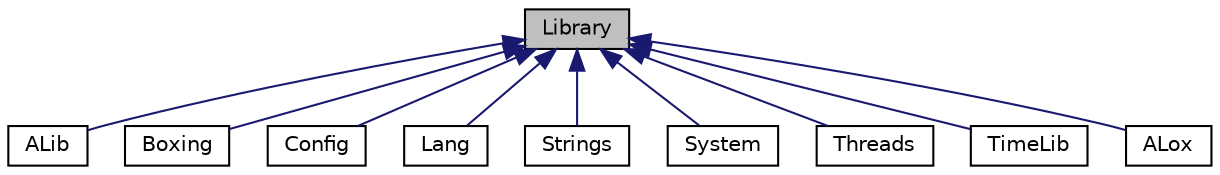 digraph "Library"
{
  edge [fontname="Helvetica",fontsize="10",labelfontname="Helvetica",labelfontsize="10"];
  node [fontname="Helvetica",fontsize="10",shape=record];
  Node0 [label="Library",height=0.2,width=0.4,color="black", fillcolor="grey75", style="filled", fontcolor="black"];
  Node0 -> Node1 [dir="back",color="midnightblue",fontsize="10",style="solid",fontname="Helvetica"];
  Node1 [label="ALib",height=0.2,width=0.4,color="black", fillcolor="white", style="filled",URL="$classaworx_1_1lib_1_1ALib.html"];
  Node0 -> Node2 [dir="back",color="midnightblue",fontsize="10",style="solid",fontname="Helvetica"];
  Node2 [label="Boxing",height=0.2,width=0.4,color="black", fillcolor="white", style="filled",URL="$classaworx_1_1lib_1_1boxing_1_1Boxing.html"];
  Node0 -> Node3 [dir="back",color="midnightblue",fontsize="10",style="solid",fontname="Helvetica"];
  Node3 [label="Config",height=0.2,width=0.4,color="black", fillcolor="white", style="filled",URL="$classaworx_1_1lib_1_1config_1_1Config.html"];
  Node0 -> Node4 [dir="back",color="midnightblue",fontsize="10",style="solid",fontname="Helvetica"];
  Node4 [label="Lang",height=0.2,width=0.4,color="black", fillcolor="white", style="filled",URL="$classaworx_1_1lib_1_1lang_1_1Lang.html"];
  Node0 -> Node5 [dir="back",color="midnightblue",fontsize="10",style="solid",fontname="Helvetica"];
  Node5 [label="Strings",height=0.2,width=0.4,color="black", fillcolor="white", style="filled",URL="$classaworx_1_1lib_1_1strings_1_1Strings.html"];
  Node0 -> Node6 [dir="back",color="midnightblue",fontsize="10",style="solid",fontname="Helvetica"];
  Node6 [label="System",height=0.2,width=0.4,color="black", fillcolor="white", style="filled",URL="$classaworx_1_1lib_1_1system_1_1System.html"];
  Node0 -> Node7 [dir="back",color="midnightblue",fontsize="10",style="solid",fontname="Helvetica"];
  Node7 [label="Threads",height=0.2,width=0.4,color="black", fillcolor="white", style="filled",URL="$classaworx_1_1lib_1_1threads_1_1Threads.html"];
  Node0 -> Node8 [dir="back",color="midnightblue",fontsize="10",style="solid",fontname="Helvetica"];
  Node8 [label="TimeLib",height=0.2,width=0.4,color="black", fillcolor="white", style="filled",URL="$classaworx_1_1lib_1_1time_1_1TimeLib.html"];
  Node0 -> Node9 [dir="back",color="midnightblue",fontsize="10",style="solid",fontname="Helvetica"];
  Node9 [label="ALox",height=0.2,width=0.4,color="black", fillcolor="white", style="filled",URL="$classaworx_1_1lox_1_1ALox.html"];
}
